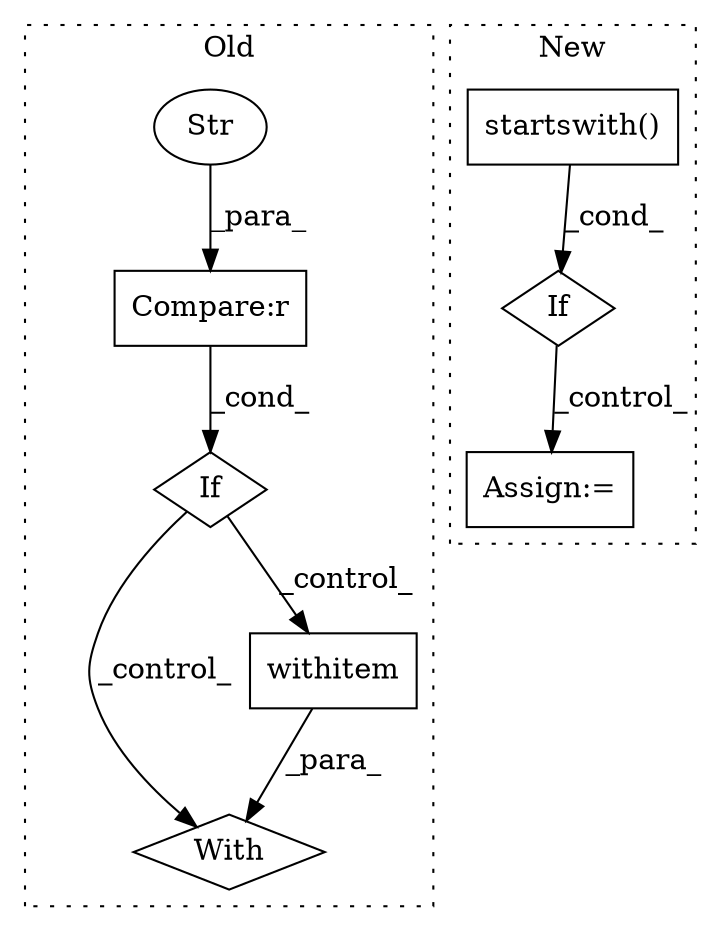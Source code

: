 digraph G {
subgraph cluster0 {
1 [label="With" a="39" s="2059,2069" l="5,24" shape="diamond"];
3 [label="withitem" a="49" s="2064" l="5" shape="box"];
6 [label="If" a="96" s="2025" l="3" shape="diamond"];
7 [label="Compare:r" a="40" s="2028" l="21" shape="box"];
8 [label="Str" a="66" s="2043" l="6" shape="ellipse"];
label = "Old";
style="dotted";
}
subgraph cluster1 {
2 [label="startswith()" a="75" s="2659,2728" l="28,1" shape="box"];
4 [label="If" a="96" s="2626" l="3" shape="diamond"];
5 [label="Assign:=" a="68" s="2748" l="3" shape="box"];
label = "New";
style="dotted";
}
2 -> 4 [label="_cond_"];
3 -> 1 [label="_para_"];
4 -> 5 [label="_control_"];
6 -> 1 [label="_control_"];
6 -> 3 [label="_control_"];
7 -> 6 [label="_cond_"];
8 -> 7 [label="_para_"];
}